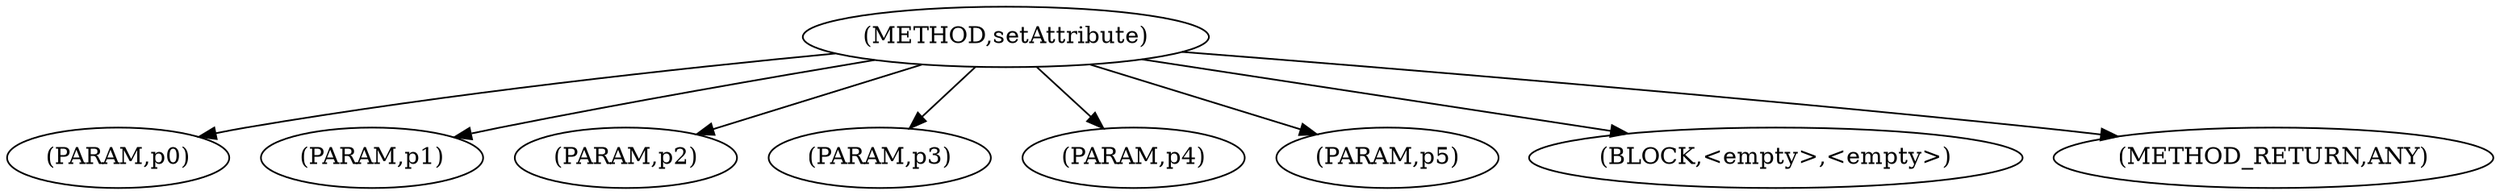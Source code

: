 digraph "setAttribute" {  
"2994" [label = <(METHOD,setAttribute)> ]
"2995" [label = <(PARAM,p0)> ]
"2996" [label = <(PARAM,p1)> ]
"2997" [label = <(PARAM,p2)> ]
"2998" [label = <(PARAM,p3)> ]
"2999" [label = <(PARAM,p4)> ]
"3000" [label = <(PARAM,p5)> ]
"3001" [label = <(BLOCK,&lt;empty&gt;,&lt;empty&gt;)> ]
"3002" [label = <(METHOD_RETURN,ANY)> ]
  "2994" -> "2995" 
  "2994" -> "2996" 
  "2994" -> "3001" 
  "2994" -> "2997" 
  "2994" -> "3002" 
  "2994" -> "2998" 
  "2994" -> "2999" 
  "2994" -> "3000" 
}
